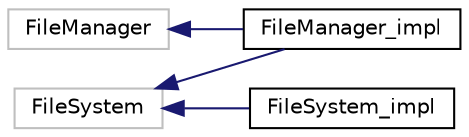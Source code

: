 digraph "Graphical Class Hierarchy"
{
 // INTERACTIVE_SVG=YES
  edge [fontname="Helvetica",fontsize="10",labelfontname="Helvetica",labelfontsize="10"];
  node [fontname="Helvetica",fontsize="10",shape=record];
  rankdir="LR";
  Node1 [label="FileManager",height=0.2,width=0.4,color="grey75", fillcolor="white", style="filled"];
  Node1 -> Node2 [dir="back",color="midnightblue",fontsize="10",style="solid",fontname="Helvetica"];
  Node2 [label="FileManager_impl",height=0.2,width=0.4,color="black", fillcolor="white", style="filled",URL="$class_file_manager__impl.html",tooltip="Multiple, distributed file systems may be accessed through a file manager. "];
  Node3 [label="FileSystem",height=0.2,width=0.4,color="grey75", fillcolor="white", style="filled"];
  Node3 -> Node2 [dir="back",color="midnightblue",fontsize="10",style="solid",fontname="Helvetica"];
  Node3 -> Node4 [dir="back",color="midnightblue",fontsize="10",style="solid",fontname="Helvetica"];
  Node4 [label="FileSystem_impl",height=0.2,width=0.4,color="black", fillcolor="white", style="filled",URL="$class_file_system__impl.html",tooltip="The FileSystem interface defines CORBA operations that enable remote access to a physical file system..."];
}
